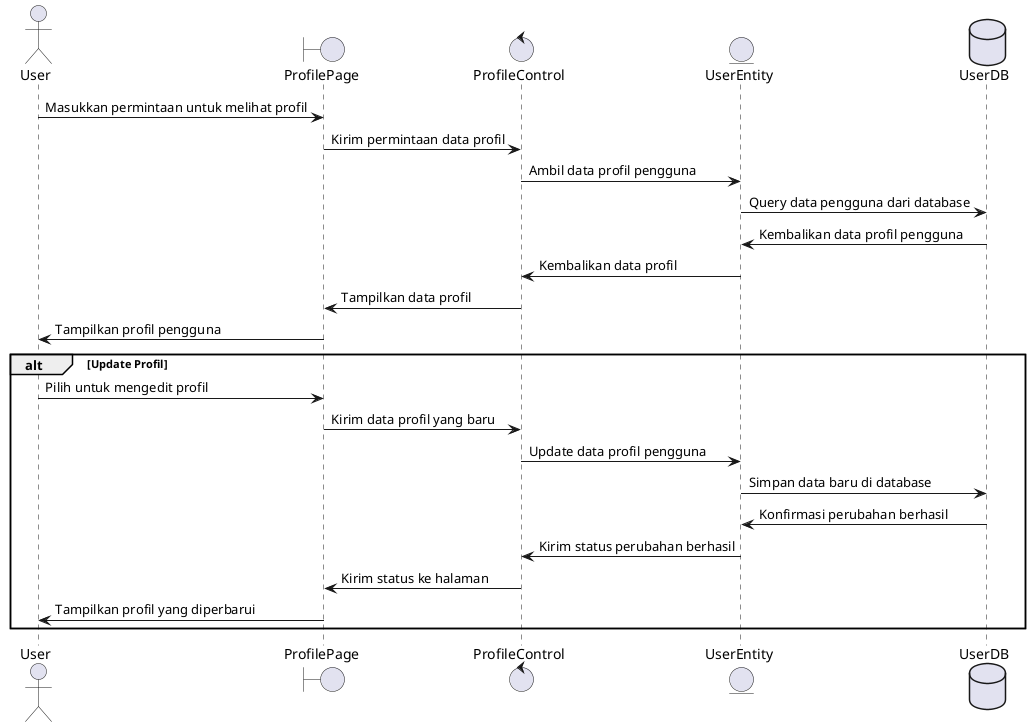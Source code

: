 @startuml
actor       User            as Foo1
boundary    ProfilePage     as Foo2
control     ProfileControl  as Foo3
entity      UserEntity      as Foo4
database    UserDB          as Foo5

Foo1 -> Foo2 : Masukkan permintaan untuk melihat profil
Foo2 -> Foo3 : Kirim permintaan data profil
Foo3 -> Foo4 : Ambil data profil pengguna
Foo4 -> Foo5 : Query data pengguna dari database
Foo5 -> Foo4 : Kembalikan data profil pengguna
Foo4 -> Foo3 : Kembalikan data profil
Foo3 -> Foo2 : Tampilkan data profil
Foo2 -> Foo1 : Tampilkan profil pengguna

alt Update Profil
    Foo1 -> Foo2 : Pilih untuk mengedit profil
    Foo2 -> Foo3 : Kirim data profil yang baru
    Foo3 -> Foo4 : Update data profil pengguna
    Foo4 -> Foo5 : Simpan data baru di database
    Foo5 -> Foo4 : Konfirmasi perubahan berhasil
    Foo4 -> Foo3 : Kirim status perubahan berhasil
    Foo3 -> Foo2 : Kirim status ke halaman
    Foo2 -> Foo1 : Tampilkan profil yang diperbarui
end
@enduml
